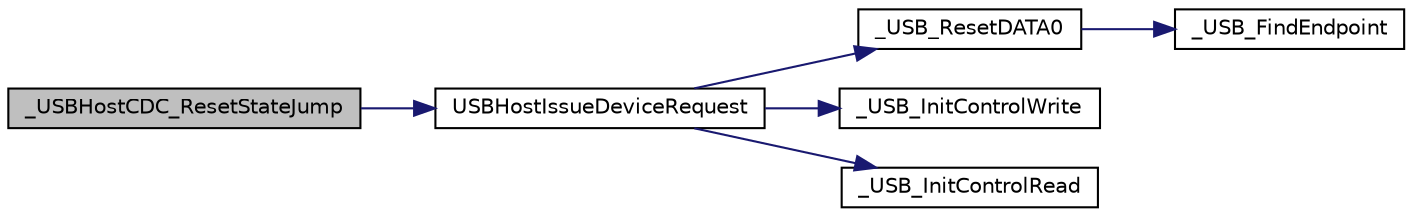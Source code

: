 digraph "_USBHostCDC_ResetStateJump"
{
  edge [fontname="Helvetica",fontsize="10",labelfontname="Helvetica",labelfontsize="10"];
  node [fontname="Helvetica",fontsize="10",shape=record];
  rankdir="LR";
  Node1 [label="_USBHostCDC_ResetStateJump",height=0.2,width=0.4,color="black", fillcolor="grey75", style="filled", fontcolor="black"];
  Node1 -> Node2 [color="midnightblue",fontsize="10",style="solid",fontname="Helvetica"];
  Node2 [label="USBHostIssueDeviceRequest",height=0.2,width=0.4,color="black", fillcolor="white", style="filled",URL="$usb__host_8h.html#a17f2dbf6b2ef2c47a52dc50b64776344"];
  Node2 -> Node3 [color="midnightblue",fontsize="10",style="solid",fontname="Helvetica"];
  Node3 [label="_USB_ResetDATA0",height=0.2,width=0.4,color="black", fillcolor="white", style="filled",URL="$usb__host_8c.html#a5d09188ddf7b972f9b2f54d11c0081f6"];
  Node3 -> Node4 [color="midnightblue",fontsize="10",style="solid",fontname="Helvetica"];
  Node4 [label="_USB_FindEndpoint",height=0.2,width=0.4,color="black", fillcolor="white", style="filled",URL="$usb__host_8c.html#ae449b4da12d04e5c006874382c84caab"];
  Node2 -> Node5 [color="midnightblue",fontsize="10",style="solid",fontname="Helvetica"];
  Node5 [label="_USB_InitControlWrite",height=0.2,width=0.4,color="black", fillcolor="white", style="filled",URL="$usb__host_8c.html#a058419fc74add8358df667b00c827581"];
  Node2 -> Node6 [color="midnightblue",fontsize="10",style="solid",fontname="Helvetica"];
  Node6 [label="_USB_InitControlRead",height=0.2,width=0.4,color="black", fillcolor="white", style="filled",URL="$usb__host_8c.html#af241c7058876aad3e2680b191af50a5c"];
}
